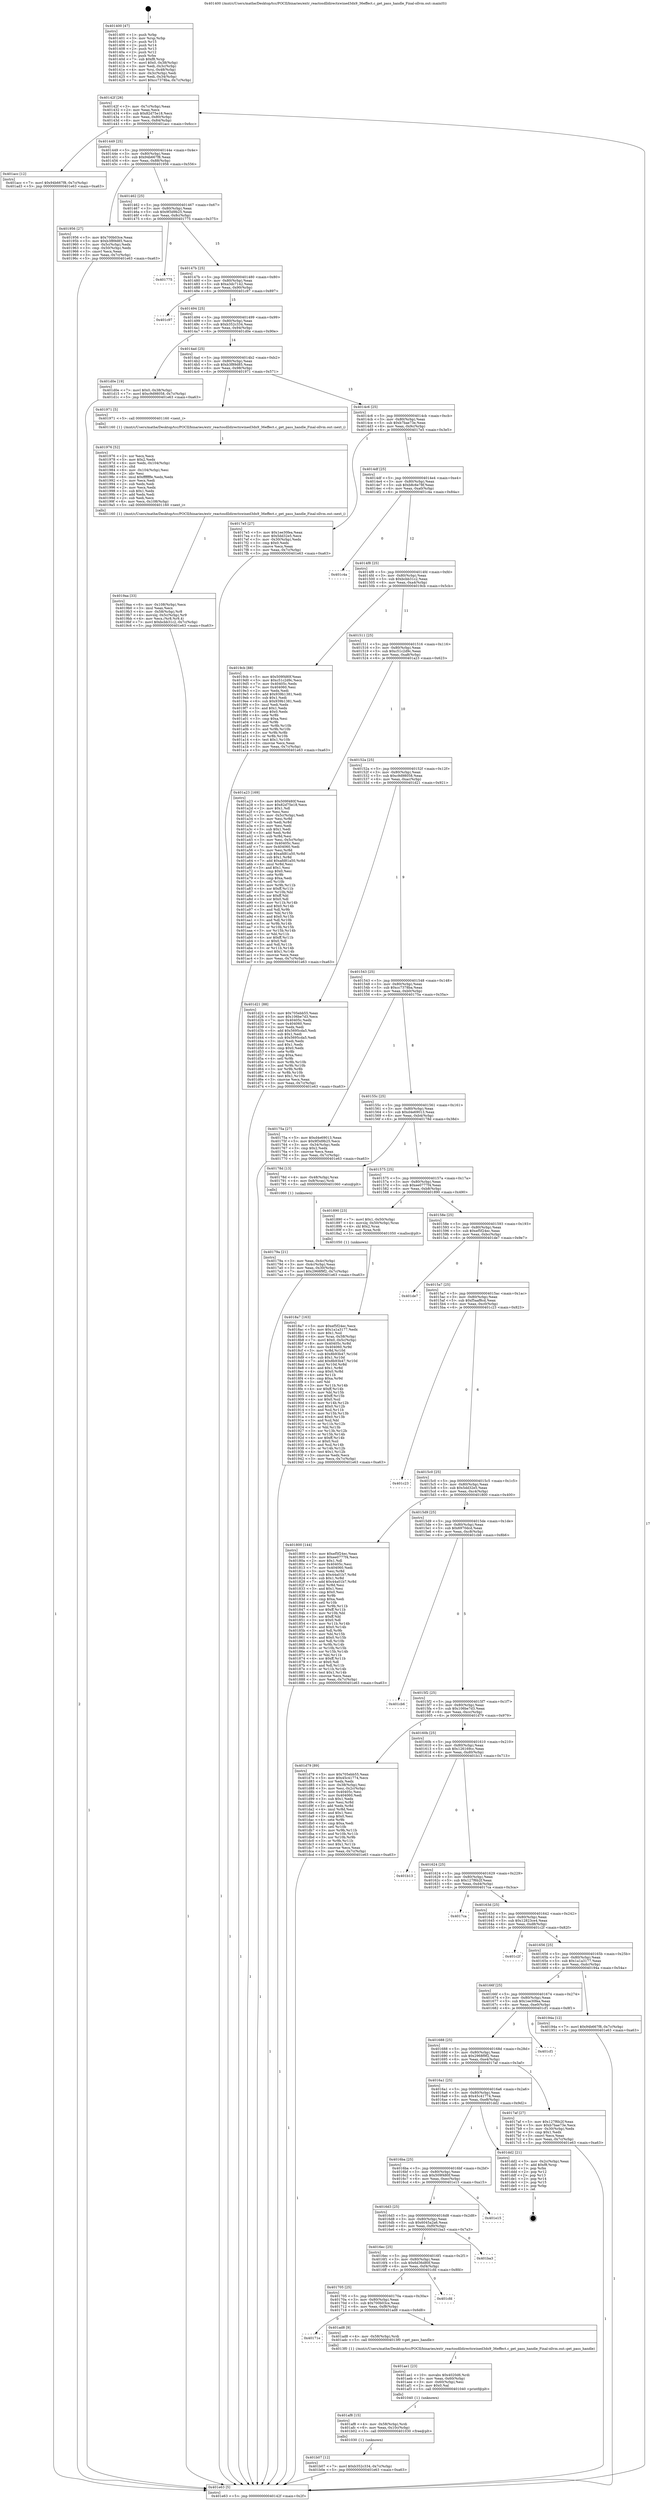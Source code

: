 digraph "0x401400" {
  label = "0x401400 (/mnt/c/Users/mathe/Desktop/tcc/POCII/binaries/extr_reactosdlldirectxwined3dx9_36effect.c_get_pass_handle_Final-ollvm.out::main(0))"
  labelloc = "t"
  node[shape=record]

  Entry [label="",width=0.3,height=0.3,shape=circle,fillcolor=black,style=filled]
  "0x40142f" [label="{
     0x40142f [26]\l
     | [instrs]\l
     &nbsp;&nbsp;0x40142f \<+3\>: mov -0x7c(%rbp),%eax\l
     &nbsp;&nbsp;0x401432 \<+2\>: mov %eax,%ecx\l
     &nbsp;&nbsp;0x401434 \<+6\>: sub $0x82d75e18,%ecx\l
     &nbsp;&nbsp;0x40143a \<+3\>: mov %eax,-0x80(%rbp)\l
     &nbsp;&nbsp;0x40143d \<+6\>: mov %ecx,-0x84(%rbp)\l
     &nbsp;&nbsp;0x401443 \<+6\>: je 0000000000401acc \<main+0x6cc\>\l
  }"]
  "0x401acc" [label="{
     0x401acc [12]\l
     | [instrs]\l
     &nbsp;&nbsp;0x401acc \<+7\>: movl $0x94b667f8,-0x7c(%rbp)\l
     &nbsp;&nbsp;0x401ad3 \<+5\>: jmp 0000000000401e63 \<main+0xa63\>\l
  }"]
  "0x401449" [label="{
     0x401449 [25]\l
     | [instrs]\l
     &nbsp;&nbsp;0x401449 \<+5\>: jmp 000000000040144e \<main+0x4e\>\l
     &nbsp;&nbsp;0x40144e \<+3\>: mov -0x80(%rbp),%eax\l
     &nbsp;&nbsp;0x401451 \<+5\>: sub $0x94b667f8,%eax\l
     &nbsp;&nbsp;0x401456 \<+6\>: mov %eax,-0x88(%rbp)\l
     &nbsp;&nbsp;0x40145c \<+6\>: je 0000000000401956 \<main+0x556\>\l
  }"]
  Exit [label="",width=0.3,height=0.3,shape=circle,fillcolor=black,style=filled,peripheries=2]
  "0x401956" [label="{
     0x401956 [27]\l
     | [instrs]\l
     &nbsp;&nbsp;0x401956 \<+5\>: mov $0x700b03ce,%eax\l
     &nbsp;&nbsp;0x40195b \<+5\>: mov $0xb3f89d85,%ecx\l
     &nbsp;&nbsp;0x401960 \<+3\>: mov -0x5c(%rbp),%edx\l
     &nbsp;&nbsp;0x401963 \<+3\>: cmp -0x50(%rbp),%edx\l
     &nbsp;&nbsp;0x401966 \<+3\>: cmovl %ecx,%eax\l
     &nbsp;&nbsp;0x401969 \<+3\>: mov %eax,-0x7c(%rbp)\l
     &nbsp;&nbsp;0x40196c \<+5\>: jmp 0000000000401e63 \<main+0xa63\>\l
  }"]
  "0x401462" [label="{
     0x401462 [25]\l
     | [instrs]\l
     &nbsp;&nbsp;0x401462 \<+5\>: jmp 0000000000401467 \<main+0x67\>\l
     &nbsp;&nbsp;0x401467 \<+3\>: mov -0x80(%rbp),%eax\l
     &nbsp;&nbsp;0x40146a \<+5\>: sub $0x9f3d9b25,%eax\l
     &nbsp;&nbsp;0x40146f \<+6\>: mov %eax,-0x8c(%rbp)\l
     &nbsp;&nbsp;0x401475 \<+6\>: je 0000000000401775 \<main+0x375\>\l
  }"]
  "0x401b07" [label="{
     0x401b07 [12]\l
     | [instrs]\l
     &nbsp;&nbsp;0x401b07 \<+7\>: movl $0xb352c334,-0x7c(%rbp)\l
     &nbsp;&nbsp;0x401b0e \<+5\>: jmp 0000000000401e63 \<main+0xa63\>\l
  }"]
  "0x401775" [label="{
     0x401775\l
  }", style=dashed]
  "0x40147b" [label="{
     0x40147b [25]\l
     | [instrs]\l
     &nbsp;&nbsp;0x40147b \<+5\>: jmp 0000000000401480 \<main+0x80\>\l
     &nbsp;&nbsp;0x401480 \<+3\>: mov -0x80(%rbp),%eax\l
     &nbsp;&nbsp;0x401483 \<+5\>: sub $0xa3dc7142,%eax\l
     &nbsp;&nbsp;0x401488 \<+6\>: mov %eax,-0x90(%rbp)\l
     &nbsp;&nbsp;0x40148e \<+6\>: je 0000000000401c97 \<main+0x897\>\l
  }"]
  "0x401af8" [label="{
     0x401af8 [15]\l
     | [instrs]\l
     &nbsp;&nbsp;0x401af8 \<+4\>: mov -0x58(%rbp),%rdi\l
     &nbsp;&nbsp;0x401afc \<+6\>: mov %eax,-0x10c(%rbp)\l
     &nbsp;&nbsp;0x401b02 \<+5\>: call 0000000000401030 \<free@plt\>\l
     | [calls]\l
     &nbsp;&nbsp;0x401030 \{1\} (unknown)\l
  }"]
  "0x401c97" [label="{
     0x401c97\l
  }", style=dashed]
  "0x401494" [label="{
     0x401494 [25]\l
     | [instrs]\l
     &nbsp;&nbsp;0x401494 \<+5\>: jmp 0000000000401499 \<main+0x99\>\l
     &nbsp;&nbsp;0x401499 \<+3\>: mov -0x80(%rbp),%eax\l
     &nbsp;&nbsp;0x40149c \<+5\>: sub $0xb352c334,%eax\l
     &nbsp;&nbsp;0x4014a1 \<+6\>: mov %eax,-0x94(%rbp)\l
     &nbsp;&nbsp;0x4014a7 \<+6\>: je 0000000000401d0e \<main+0x90e\>\l
  }"]
  "0x401ae1" [label="{
     0x401ae1 [23]\l
     | [instrs]\l
     &nbsp;&nbsp;0x401ae1 \<+10\>: movabs $0x4020d6,%rdi\l
     &nbsp;&nbsp;0x401aeb \<+3\>: mov %eax,-0x60(%rbp)\l
     &nbsp;&nbsp;0x401aee \<+3\>: mov -0x60(%rbp),%esi\l
     &nbsp;&nbsp;0x401af1 \<+2\>: mov $0x0,%al\l
     &nbsp;&nbsp;0x401af3 \<+5\>: call 0000000000401040 \<printf@plt\>\l
     | [calls]\l
     &nbsp;&nbsp;0x401040 \{1\} (unknown)\l
  }"]
  "0x401d0e" [label="{
     0x401d0e [19]\l
     | [instrs]\l
     &nbsp;&nbsp;0x401d0e \<+7\>: movl $0x0,-0x38(%rbp)\l
     &nbsp;&nbsp;0x401d15 \<+7\>: movl $0xc9d98058,-0x7c(%rbp)\l
     &nbsp;&nbsp;0x401d1c \<+5\>: jmp 0000000000401e63 \<main+0xa63\>\l
  }"]
  "0x4014ad" [label="{
     0x4014ad [25]\l
     | [instrs]\l
     &nbsp;&nbsp;0x4014ad \<+5\>: jmp 00000000004014b2 \<main+0xb2\>\l
     &nbsp;&nbsp;0x4014b2 \<+3\>: mov -0x80(%rbp),%eax\l
     &nbsp;&nbsp;0x4014b5 \<+5\>: sub $0xb3f89d85,%eax\l
     &nbsp;&nbsp;0x4014ba \<+6\>: mov %eax,-0x98(%rbp)\l
     &nbsp;&nbsp;0x4014c0 \<+6\>: je 0000000000401971 \<main+0x571\>\l
  }"]
  "0x40171e" [label="{
     0x40171e\l
  }", style=dashed]
  "0x401971" [label="{
     0x401971 [5]\l
     | [instrs]\l
     &nbsp;&nbsp;0x401971 \<+5\>: call 0000000000401160 \<next_i\>\l
     | [calls]\l
     &nbsp;&nbsp;0x401160 \{1\} (/mnt/c/Users/mathe/Desktop/tcc/POCII/binaries/extr_reactosdlldirectxwined3dx9_36effect.c_get_pass_handle_Final-ollvm.out::next_i)\l
  }"]
  "0x4014c6" [label="{
     0x4014c6 [25]\l
     | [instrs]\l
     &nbsp;&nbsp;0x4014c6 \<+5\>: jmp 00000000004014cb \<main+0xcb\>\l
     &nbsp;&nbsp;0x4014cb \<+3\>: mov -0x80(%rbp),%eax\l
     &nbsp;&nbsp;0x4014ce \<+5\>: sub $0xb7bae73e,%eax\l
     &nbsp;&nbsp;0x4014d3 \<+6\>: mov %eax,-0x9c(%rbp)\l
     &nbsp;&nbsp;0x4014d9 \<+6\>: je 00000000004017e5 \<main+0x3e5\>\l
  }"]
  "0x401ad8" [label="{
     0x401ad8 [9]\l
     | [instrs]\l
     &nbsp;&nbsp;0x401ad8 \<+4\>: mov -0x58(%rbp),%rdi\l
     &nbsp;&nbsp;0x401adc \<+5\>: call 00000000004013f0 \<get_pass_handle\>\l
     | [calls]\l
     &nbsp;&nbsp;0x4013f0 \{1\} (/mnt/c/Users/mathe/Desktop/tcc/POCII/binaries/extr_reactosdlldirectxwined3dx9_36effect.c_get_pass_handle_Final-ollvm.out::get_pass_handle)\l
  }"]
  "0x4017e5" [label="{
     0x4017e5 [27]\l
     | [instrs]\l
     &nbsp;&nbsp;0x4017e5 \<+5\>: mov $0x1ee30fea,%eax\l
     &nbsp;&nbsp;0x4017ea \<+5\>: mov $0x5dd32e5,%ecx\l
     &nbsp;&nbsp;0x4017ef \<+3\>: mov -0x30(%rbp),%edx\l
     &nbsp;&nbsp;0x4017f2 \<+3\>: cmp $0x0,%edx\l
     &nbsp;&nbsp;0x4017f5 \<+3\>: cmove %ecx,%eax\l
     &nbsp;&nbsp;0x4017f8 \<+3\>: mov %eax,-0x7c(%rbp)\l
     &nbsp;&nbsp;0x4017fb \<+5\>: jmp 0000000000401e63 \<main+0xa63\>\l
  }"]
  "0x4014df" [label="{
     0x4014df [25]\l
     | [instrs]\l
     &nbsp;&nbsp;0x4014df \<+5\>: jmp 00000000004014e4 \<main+0xe4\>\l
     &nbsp;&nbsp;0x4014e4 \<+3\>: mov -0x80(%rbp),%eax\l
     &nbsp;&nbsp;0x4014e7 \<+5\>: sub $0xb8c6e78f,%eax\l
     &nbsp;&nbsp;0x4014ec \<+6\>: mov %eax,-0xa0(%rbp)\l
     &nbsp;&nbsp;0x4014f2 \<+6\>: je 0000000000401c4a \<main+0x84a\>\l
  }"]
  "0x401705" [label="{
     0x401705 [25]\l
     | [instrs]\l
     &nbsp;&nbsp;0x401705 \<+5\>: jmp 000000000040170a \<main+0x30a\>\l
     &nbsp;&nbsp;0x40170a \<+3\>: mov -0x80(%rbp),%eax\l
     &nbsp;&nbsp;0x40170d \<+5\>: sub $0x700b03ce,%eax\l
     &nbsp;&nbsp;0x401712 \<+6\>: mov %eax,-0xf8(%rbp)\l
     &nbsp;&nbsp;0x401718 \<+6\>: je 0000000000401ad8 \<main+0x6d8\>\l
  }"]
  "0x401c4a" [label="{
     0x401c4a\l
  }", style=dashed]
  "0x4014f8" [label="{
     0x4014f8 [25]\l
     | [instrs]\l
     &nbsp;&nbsp;0x4014f8 \<+5\>: jmp 00000000004014fd \<main+0xfd\>\l
     &nbsp;&nbsp;0x4014fd \<+3\>: mov -0x80(%rbp),%eax\l
     &nbsp;&nbsp;0x401500 \<+5\>: sub $0xbcbb31c2,%eax\l
     &nbsp;&nbsp;0x401505 \<+6\>: mov %eax,-0xa4(%rbp)\l
     &nbsp;&nbsp;0x40150b \<+6\>: je 00000000004019cb \<main+0x5cb\>\l
  }"]
  "0x401cfd" [label="{
     0x401cfd\l
  }", style=dashed]
  "0x4019cb" [label="{
     0x4019cb [88]\l
     | [instrs]\l
     &nbsp;&nbsp;0x4019cb \<+5\>: mov $0x509f480f,%eax\l
     &nbsp;&nbsp;0x4019d0 \<+5\>: mov $0xc51c2d9c,%ecx\l
     &nbsp;&nbsp;0x4019d5 \<+7\>: mov 0x40405c,%edx\l
     &nbsp;&nbsp;0x4019dc \<+7\>: mov 0x404060,%esi\l
     &nbsp;&nbsp;0x4019e3 \<+2\>: mov %edx,%edi\l
     &nbsp;&nbsp;0x4019e5 \<+6\>: add $0x939b1381,%edi\l
     &nbsp;&nbsp;0x4019eb \<+3\>: sub $0x1,%edi\l
     &nbsp;&nbsp;0x4019ee \<+6\>: sub $0x939b1381,%edi\l
     &nbsp;&nbsp;0x4019f4 \<+3\>: imul %edi,%edx\l
     &nbsp;&nbsp;0x4019f7 \<+3\>: and $0x1,%edx\l
     &nbsp;&nbsp;0x4019fa \<+3\>: cmp $0x0,%edx\l
     &nbsp;&nbsp;0x4019fd \<+4\>: sete %r8b\l
     &nbsp;&nbsp;0x401a01 \<+3\>: cmp $0xa,%esi\l
     &nbsp;&nbsp;0x401a04 \<+4\>: setl %r9b\l
     &nbsp;&nbsp;0x401a08 \<+3\>: mov %r8b,%r10b\l
     &nbsp;&nbsp;0x401a0b \<+3\>: and %r9b,%r10b\l
     &nbsp;&nbsp;0x401a0e \<+3\>: xor %r9b,%r8b\l
     &nbsp;&nbsp;0x401a11 \<+3\>: or %r8b,%r10b\l
     &nbsp;&nbsp;0x401a14 \<+4\>: test $0x1,%r10b\l
     &nbsp;&nbsp;0x401a18 \<+3\>: cmovne %ecx,%eax\l
     &nbsp;&nbsp;0x401a1b \<+3\>: mov %eax,-0x7c(%rbp)\l
     &nbsp;&nbsp;0x401a1e \<+5\>: jmp 0000000000401e63 \<main+0xa63\>\l
  }"]
  "0x401511" [label="{
     0x401511 [25]\l
     | [instrs]\l
     &nbsp;&nbsp;0x401511 \<+5\>: jmp 0000000000401516 \<main+0x116\>\l
     &nbsp;&nbsp;0x401516 \<+3\>: mov -0x80(%rbp),%eax\l
     &nbsp;&nbsp;0x401519 \<+5\>: sub $0xc51c2d9c,%eax\l
     &nbsp;&nbsp;0x40151e \<+6\>: mov %eax,-0xa8(%rbp)\l
     &nbsp;&nbsp;0x401524 \<+6\>: je 0000000000401a23 \<main+0x623\>\l
  }"]
  "0x4016ec" [label="{
     0x4016ec [25]\l
     | [instrs]\l
     &nbsp;&nbsp;0x4016ec \<+5\>: jmp 00000000004016f1 \<main+0x2f1\>\l
     &nbsp;&nbsp;0x4016f1 \<+3\>: mov -0x80(%rbp),%eax\l
     &nbsp;&nbsp;0x4016f4 \<+5\>: sub $0x6d36d80f,%eax\l
     &nbsp;&nbsp;0x4016f9 \<+6\>: mov %eax,-0xf4(%rbp)\l
     &nbsp;&nbsp;0x4016ff \<+6\>: je 0000000000401cfd \<main+0x8fd\>\l
  }"]
  "0x401a23" [label="{
     0x401a23 [169]\l
     | [instrs]\l
     &nbsp;&nbsp;0x401a23 \<+5\>: mov $0x509f480f,%eax\l
     &nbsp;&nbsp;0x401a28 \<+5\>: mov $0x82d75e18,%ecx\l
     &nbsp;&nbsp;0x401a2d \<+2\>: mov $0x1,%dl\l
     &nbsp;&nbsp;0x401a2f \<+2\>: xor %esi,%esi\l
     &nbsp;&nbsp;0x401a31 \<+3\>: mov -0x5c(%rbp),%edi\l
     &nbsp;&nbsp;0x401a34 \<+3\>: mov %esi,%r8d\l
     &nbsp;&nbsp;0x401a37 \<+3\>: sub %edi,%r8d\l
     &nbsp;&nbsp;0x401a3a \<+2\>: mov %esi,%edi\l
     &nbsp;&nbsp;0x401a3c \<+3\>: sub $0x1,%edi\l
     &nbsp;&nbsp;0x401a3f \<+3\>: add %edi,%r8d\l
     &nbsp;&nbsp;0x401a42 \<+3\>: sub %r8d,%esi\l
     &nbsp;&nbsp;0x401a45 \<+3\>: mov %esi,-0x5c(%rbp)\l
     &nbsp;&nbsp;0x401a48 \<+7\>: mov 0x40405c,%esi\l
     &nbsp;&nbsp;0x401a4f \<+7\>: mov 0x404060,%edi\l
     &nbsp;&nbsp;0x401a56 \<+3\>: mov %esi,%r8d\l
     &nbsp;&nbsp;0x401a59 \<+7\>: sub $0xafd81a50,%r8d\l
     &nbsp;&nbsp;0x401a60 \<+4\>: sub $0x1,%r8d\l
     &nbsp;&nbsp;0x401a64 \<+7\>: add $0xafd81a50,%r8d\l
     &nbsp;&nbsp;0x401a6b \<+4\>: imul %r8d,%esi\l
     &nbsp;&nbsp;0x401a6f \<+3\>: and $0x1,%esi\l
     &nbsp;&nbsp;0x401a72 \<+3\>: cmp $0x0,%esi\l
     &nbsp;&nbsp;0x401a75 \<+4\>: sete %r9b\l
     &nbsp;&nbsp;0x401a79 \<+3\>: cmp $0xa,%edi\l
     &nbsp;&nbsp;0x401a7c \<+4\>: setl %r10b\l
     &nbsp;&nbsp;0x401a80 \<+3\>: mov %r9b,%r11b\l
     &nbsp;&nbsp;0x401a83 \<+4\>: xor $0xff,%r11b\l
     &nbsp;&nbsp;0x401a87 \<+3\>: mov %r10b,%bl\l
     &nbsp;&nbsp;0x401a8a \<+3\>: xor $0xff,%bl\l
     &nbsp;&nbsp;0x401a8d \<+3\>: xor $0x0,%dl\l
     &nbsp;&nbsp;0x401a90 \<+3\>: mov %r11b,%r14b\l
     &nbsp;&nbsp;0x401a93 \<+4\>: and $0x0,%r14b\l
     &nbsp;&nbsp;0x401a97 \<+3\>: and %dl,%r9b\l
     &nbsp;&nbsp;0x401a9a \<+3\>: mov %bl,%r15b\l
     &nbsp;&nbsp;0x401a9d \<+4\>: and $0x0,%r15b\l
     &nbsp;&nbsp;0x401aa1 \<+3\>: and %dl,%r10b\l
     &nbsp;&nbsp;0x401aa4 \<+3\>: or %r9b,%r14b\l
     &nbsp;&nbsp;0x401aa7 \<+3\>: or %r10b,%r15b\l
     &nbsp;&nbsp;0x401aaa \<+3\>: xor %r15b,%r14b\l
     &nbsp;&nbsp;0x401aad \<+3\>: or %bl,%r11b\l
     &nbsp;&nbsp;0x401ab0 \<+4\>: xor $0xff,%r11b\l
     &nbsp;&nbsp;0x401ab4 \<+3\>: or $0x0,%dl\l
     &nbsp;&nbsp;0x401ab7 \<+3\>: and %dl,%r11b\l
     &nbsp;&nbsp;0x401aba \<+3\>: or %r11b,%r14b\l
     &nbsp;&nbsp;0x401abd \<+4\>: test $0x1,%r14b\l
     &nbsp;&nbsp;0x401ac1 \<+3\>: cmovne %ecx,%eax\l
     &nbsp;&nbsp;0x401ac4 \<+3\>: mov %eax,-0x7c(%rbp)\l
     &nbsp;&nbsp;0x401ac7 \<+5\>: jmp 0000000000401e63 \<main+0xa63\>\l
  }"]
  "0x40152a" [label="{
     0x40152a [25]\l
     | [instrs]\l
     &nbsp;&nbsp;0x40152a \<+5\>: jmp 000000000040152f \<main+0x12f\>\l
     &nbsp;&nbsp;0x40152f \<+3\>: mov -0x80(%rbp),%eax\l
     &nbsp;&nbsp;0x401532 \<+5\>: sub $0xc9d98058,%eax\l
     &nbsp;&nbsp;0x401537 \<+6\>: mov %eax,-0xac(%rbp)\l
     &nbsp;&nbsp;0x40153d \<+6\>: je 0000000000401d21 \<main+0x921\>\l
  }"]
  "0x401ba3" [label="{
     0x401ba3\l
  }", style=dashed]
  "0x401d21" [label="{
     0x401d21 [88]\l
     | [instrs]\l
     &nbsp;&nbsp;0x401d21 \<+5\>: mov $0x705ebb55,%eax\l
     &nbsp;&nbsp;0x401d26 \<+5\>: mov $0x106be7d3,%ecx\l
     &nbsp;&nbsp;0x401d2b \<+7\>: mov 0x40405c,%edx\l
     &nbsp;&nbsp;0x401d32 \<+7\>: mov 0x404060,%esi\l
     &nbsp;&nbsp;0x401d39 \<+2\>: mov %edx,%edi\l
     &nbsp;&nbsp;0x401d3b \<+6\>: add $0x5695cda5,%edi\l
     &nbsp;&nbsp;0x401d41 \<+3\>: sub $0x1,%edi\l
     &nbsp;&nbsp;0x401d44 \<+6\>: sub $0x5695cda5,%edi\l
     &nbsp;&nbsp;0x401d4a \<+3\>: imul %edi,%edx\l
     &nbsp;&nbsp;0x401d4d \<+3\>: and $0x1,%edx\l
     &nbsp;&nbsp;0x401d50 \<+3\>: cmp $0x0,%edx\l
     &nbsp;&nbsp;0x401d53 \<+4\>: sete %r8b\l
     &nbsp;&nbsp;0x401d57 \<+3\>: cmp $0xa,%esi\l
     &nbsp;&nbsp;0x401d5a \<+4\>: setl %r9b\l
     &nbsp;&nbsp;0x401d5e \<+3\>: mov %r8b,%r10b\l
     &nbsp;&nbsp;0x401d61 \<+3\>: and %r9b,%r10b\l
     &nbsp;&nbsp;0x401d64 \<+3\>: xor %r9b,%r8b\l
     &nbsp;&nbsp;0x401d67 \<+3\>: or %r8b,%r10b\l
     &nbsp;&nbsp;0x401d6a \<+4\>: test $0x1,%r10b\l
     &nbsp;&nbsp;0x401d6e \<+3\>: cmovne %ecx,%eax\l
     &nbsp;&nbsp;0x401d71 \<+3\>: mov %eax,-0x7c(%rbp)\l
     &nbsp;&nbsp;0x401d74 \<+5\>: jmp 0000000000401e63 \<main+0xa63\>\l
  }"]
  "0x401543" [label="{
     0x401543 [25]\l
     | [instrs]\l
     &nbsp;&nbsp;0x401543 \<+5\>: jmp 0000000000401548 \<main+0x148\>\l
     &nbsp;&nbsp;0x401548 \<+3\>: mov -0x80(%rbp),%eax\l
     &nbsp;&nbsp;0x40154b \<+5\>: sub $0xcc7378ba,%eax\l
     &nbsp;&nbsp;0x401550 \<+6\>: mov %eax,-0xb0(%rbp)\l
     &nbsp;&nbsp;0x401556 \<+6\>: je 000000000040175a \<main+0x35a\>\l
  }"]
  "0x4016d3" [label="{
     0x4016d3 [25]\l
     | [instrs]\l
     &nbsp;&nbsp;0x4016d3 \<+5\>: jmp 00000000004016d8 \<main+0x2d8\>\l
     &nbsp;&nbsp;0x4016d8 \<+3\>: mov -0x80(%rbp),%eax\l
     &nbsp;&nbsp;0x4016db \<+5\>: sub $0x6045a2a6,%eax\l
     &nbsp;&nbsp;0x4016e0 \<+6\>: mov %eax,-0xf0(%rbp)\l
     &nbsp;&nbsp;0x4016e6 \<+6\>: je 0000000000401ba3 \<main+0x7a3\>\l
  }"]
  "0x40175a" [label="{
     0x40175a [27]\l
     | [instrs]\l
     &nbsp;&nbsp;0x40175a \<+5\>: mov $0xd4e69013,%eax\l
     &nbsp;&nbsp;0x40175f \<+5\>: mov $0x9f3d9b25,%ecx\l
     &nbsp;&nbsp;0x401764 \<+3\>: mov -0x34(%rbp),%edx\l
     &nbsp;&nbsp;0x401767 \<+3\>: cmp $0x2,%edx\l
     &nbsp;&nbsp;0x40176a \<+3\>: cmovne %ecx,%eax\l
     &nbsp;&nbsp;0x40176d \<+3\>: mov %eax,-0x7c(%rbp)\l
     &nbsp;&nbsp;0x401770 \<+5\>: jmp 0000000000401e63 \<main+0xa63\>\l
  }"]
  "0x40155c" [label="{
     0x40155c [25]\l
     | [instrs]\l
     &nbsp;&nbsp;0x40155c \<+5\>: jmp 0000000000401561 \<main+0x161\>\l
     &nbsp;&nbsp;0x401561 \<+3\>: mov -0x80(%rbp),%eax\l
     &nbsp;&nbsp;0x401564 \<+5\>: sub $0xd4e69013,%eax\l
     &nbsp;&nbsp;0x401569 \<+6\>: mov %eax,-0xb4(%rbp)\l
     &nbsp;&nbsp;0x40156f \<+6\>: je 000000000040178d \<main+0x38d\>\l
  }"]
  "0x401e63" [label="{
     0x401e63 [5]\l
     | [instrs]\l
     &nbsp;&nbsp;0x401e63 \<+5\>: jmp 000000000040142f \<main+0x2f\>\l
  }"]
  "0x401400" [label="{
     0x401400 [47]\l
     | [instrs]\l
     &nbsp;&nbsp;0x401400 \<+1\>: push %rbp\l
     &nbsp;&nbsp;0x401401 \<+3\>: mov %rsp,%rbp\l
     &nbsp;&nbsp;0x401404 \<+2\>: push %r15\l
     &nbsp;&nbsp;0x401406 \<+2\>: push %r14\l
     &nbsp;&nbsp;0x401408 \<+2\>: push %r13\l
     &nbsp;&nbsp;0x40140a \<+2\>: push %r12\l
     &nbsp;&nbsp;0x40140c \<+1\>: push %rbx\l
     &nbsp;&nbsp;0x40140d \<+7\>: sub $0xf8,%rsp\l
     &nbsp;&nbsp;0x401414 \<+7\>: movl $0x0,-0x38(%rbp)\l
     &nbsp;&nbsp;0x40141b \<+3\>: mov %edi,-0x3c(%rbp)\l
     &nbsp;&nbsp;0x40141e \<+4\>: mov %rsi,-0x48(%rbp)\l
     &nbsp;&nbsp;0x401422 \<+3\>: mov -0x3c(%rbp),%edi\l
     &nbsp;&nbsp;0x401425 \<+3\>: mov %edi,-0x34(%rbp)\l
     &nbsp;&nbsp;0x401428 \<+7\>: movl $0xcc7378ba,-0x7c(%rbp)\l
  }"]
  "0x401e15" [label="{
     0x401e15\l
  }", style=dashed]
  "0x40178d" [label="{
     0x40178d [13]\l
     | [instrs]\l
     &nbsp;&nbsp;0x40178d \<+4\>: mov -0x48(%rbp),%rax\l
     &nbsp;&nbsp;0x401791 \<+4\>: mov 0x8(%rax),%rdi\l
     &nbsp;&nbsp;0x401795 \<+5\>: call 0000000000401060 \<atoi@plt\>\l
     | [calls]\l
     &nbsp;&nbsp;0x401060 \{1\} (unknown)\l
  }"]
  "0x401575" [label="{
     0x401575 [25]\l
     | [instrs]\l
     &nbsp;&nbsp;0x401575 \<+5\>: jmp 000000000040157a \<main+0x17a\>\l
     &nbsp;&nbsp;0x40157a \<+3\>: mov -0x80(%rbp),%eax\l
     &nbsp;&nbsp;0x40157d \<+5\>: sub $0xee0777f4,%eax\l
     &nbsp;&nbsp;0x401582 \<+6\>: mov %eax,-0xb8(%rbp)\l
     &nbsp;&nbsp;0x401588 \<+6\>: je 0000000000401890 \<main+0x490\>\l
  }"]
  "0x40179a" [label="{
     0x40179a [21]\l
     | [instrs]\l
     &nbsp;&nbsp;0x40179a \<+3\>: mov %eax,-0x4c(%rbp)\l
     &nbsp;&nbsp;0x40179d \<+3\>: mov -0x4c(%rbp),%eax\l
     &nbsp;&nbsp;0x4017a0 \<+3\>: mov %eax,-0x30(%rbp)\l
     &nbsp;&nbsp;0x4017a3 \<+7\>: movl $0x2968f9f2,-0x7c(%rbp)\l
     &nbsp;&nbsp;0x4017aa \<+5\>: jmp 0000000000401e63 \<main+0xa63\>\l
  }"]
  "0x4016ba" [label="{
     0x4016ba [25]\l
     | [instrs]\l
     &nbsp;&nbsp;0x4016ba \<+5\>: jmp 00000000004016bf \<main+0x2bf\>\l
     &nbsp;&nbsp;0x4016bf \<+3\>: mov -0x80(%rbp),%eax\l
     &nbsp;&nbsp;0x4016c2 \<+5\>: sub $0x509f480f,%eax\l
     &nbsp;&nbsp;0x4016c7 \<+6\>: mov %eax,-0xec(%rbp)\l
     &nbsp;&nbsp;0x4016cd \<+6\>: je 0000000000401e15 \<main+0xa15\>\l
  }"]
  "0x401890" [label="{
     0x401890 [23]\l
     | [instrs]\l
     &nbsp;&nbsp;0x401890 \<+7\>: movl $0x1,-0x50(%rbp)\l
     &nbsp;&nbsp;0x401897 \<+4\>: movslq -0x50(%rbp),%rax\l
     &nbsp;&nbsp;0x40189b \<+4\>: shl $0x2,%rax\l
     &nbsp;&nbsp;0x40189f \<+3\>: mov %rax,%rdi\l
     &nbsp;&nbsp;0x4018a2 \<+5\>: call 0000000000401050 \<malloc@plt\>\l
     | [calls]\l
     &nbsp;&nbsp;0x401050 \{1\} (unknown)\l
  }"]
  "0x40158e" [label="{
     0x40158e [25]\l
     | [instrs]\l
     &nbsp;&nbsp;0x40158e \<+5\>: jmp 0000000000401593 \<main+0x193\>\l
     &nbsp;&nbsp;0x401593 \<+3\>: mov -0x80(%rbp),%eax\l
     &nbsp;&nbsp;0x401596 \<+5\>: sub $0xef5f24ec,%eax\l
     &nbsp;&nbsp;0x40159b \<+6\>: mov %eax,-0xbc(%rbp)\l
     &nbsp;&nbsp;0x4015a1 \<+6\>: je 0000000000401de7 \<main+0x9e7\>\l
  }"]
  "0x401dd2" [label="{
     0x401dd2 [21]\l
     | [instrs]\l
     &nbsp;&nbsp;0x401dd2 \<+3\>: mov -0x2c(%rbp),%eax\l
     &nbsp;&nbsp;0x401dd5 \<+7\>: add $0xf8,%rsp\l
     &nbsp;&nbsp;0x401ddc \<+1\>: pop %rbx\l
     &nbsp;&nbsp;0x401ddd \<+2\>: pop %r12\l
     &nbsp;&nbsp;0x401ddf \<+2\>: pop %r13\l
     &nbsp;&nbsp;0x401de1 \<+2\>: pop %r14\l
     &nbsp;&nbsp;0x401de3 \<+2\>: pop %r15\l
     &nbsp;&nbsp;0x401de5 \<+1\>: pop %rbp\l
     &nbsp;&nbsp;0x401de6 \<+1\>: ret\l
  }"]
  "0x401de7" [label="{
     0x401de7\l
  }", style=dashed]
  "0x4015a7" [label="{
     0x4015a7 [25]\l
     | [instrs]\l
     &nbsp;&nbsp;0x4015a7 \<+5\>: jmp 00000000004015ac \<main+0x1ac\>\l
     &nbsp;&nbsp;0x4015ac \<+3\>: mov -0x80(%rbp),%eax\l
     &nbsp;&nbsp;0x4015af \<+5\>: sub $0xf5aaf8cd,%eax\l
     &nbsp;&nbsp;0x4015b4 \<+6\>: mov %eax,-0xc0(%rbp)\l
     &nbsp;&nbsp;0x4015ba \<+6\>: je 0000000000401c23 \<main+0x823\>\l
  }"]
  "0x4019aa" [label="{
     0x4019aa [33]\l
     | [instrs]\l
     &nbsp;&nbsp;0x4019aa \<+6\>: mov -0x108(%rbp),%ecx\l
     &nbsp;&nbsp;0x4019b0 \<+3\>: imul %eax,%ecx\l
     &nbsp;&nbsp;0x4019b3 \<+4\>: mov -0x58(%rbp),%r8\l
     &nbsp;&nbsp;0x4019b7 \<+4\>: movslq -0x5c(%rbp),%r9\l
     &nbsp;&nbsp;0x4019bb \<+4\>: mov %ecx,(%r8,%r9,4)\l
     &nbsp;&nbsp;0x4019bf \<+7\>: movl $0xbcbb31c2,-0x7c(%rbp)\l
     &nbsp;&nbsp;0x4019c6 \<+5\>: jmp 0000000000401e63 \<main+0xa63\>\l
  }"]
  "0x401c23" [label="{
     0x401c23\l
  }", style=dashed]
  "0x4015c0" [label="{
     0x4015c0 [25]\l
     | [instrs]\l
     &nbsp;&nbsp;0x4015c0 \<+5\>: jmp 00000000004015c5 \<main+0x1c5\>\l
     &nbsp;&nbsp;0x4015c5 \<+3\>: mov -0x80(%rbp),%eax\l
     &nbsp;&nbsp;0x4015c8 \<+5\>: sub $0x5dd32e5,%eax\l
     &nbsp;&nbsp;0x4015cd \<+6\>: mov %eax,-0xc4(%rbp)\l
     &nbsp;&nbsp;0x4015d3 \<+6\>: je 0000000000401800 \<main+0x400\>\l
  }"]
  "0x401976" [label="{
     0x401976 [52]\l
     | [instrs]\l
     &nbsp;&nbsp;0x401976 \<+2\>: xor %ecx,%ecx\l
     &nbsp;&nbsp;0x401978 \<+5\>: mov $0x2,%edx\l
     &nbsp;&nbsp;0x40197d \<+6\>: mov %edx,-0x104(%rbp)\l
     &nbsp;&nbsp;0x401983 \<+1\>: cltd\l
     &nbsp;&nbsp;0x401984 \<+6\>: mov -0x104(%rbp),%esi\l
     &nbsp;&nbsp;0x40198a \<+2\>: idiv %esi\l
     &nbsp;&nbsp;0x40198c \<+6\>: imul $0xfffffffe,%edx,%edx\l
     &nbsp;&nbsp;0x401992 \<+2\>: mov %ecx,%edi\l
     &nbsp;&nbsp;0x401994 \<+2\>: sub %edx,%edi\l
     &nbsp;&nbsp;0x401996 \<+2\>: mov %ecx,%edx\l
     &nbsp;&nbsp;0x401998 \<+3\>: sub $0x1,%edx\l
     &nbsp;&nbsp;0x40199b \<+2\>: add %edx,%edi\l
     &nbsp;&nbsp;0x40199d \<+2\>: sub %edi,%ecx\l
     &nbsp;&nbsp;0x40199f \<+6\>: mov %ecx,-0x108(%rbp)\l
     &nbsp;&nbsp;0x4019a5 \<+5\>: call 0000000000401160 \<next_i\>\l
     | [calls]\l
     &nbsp;&nbsp;0x401160 \{1\} (/mnt/c/Users/mathe/Desktop/tcc/POCII/binaries/extr_reactosdlldirectxwined3dx9_36effect.c_get_pass_handle_Final-ollvm.out::next_i)\l
  }"]
  "0x401800" [label="{
     0x401800 [144]\l
     | [instrs]\l
     &nbsp;&nbsp;0x401800 \<+5\>: mov $0xef5f24ec,%eax\l
     &nbsp;&nbsp;0x401805 \<+5\>: mov $0xee0777f4,%ecx\l
     &nbsp;&nbsp;0x40180a \<+2\>: mov $0x1,%dl\l
     &nbsp;&nbsp;0x40180c \<+7\>: mov 0x40405c,%esi\l
     &nbsp;&nbsp;0x401813 \<+7\>: mov 0x404060,%edi\l
     &nbsp;&nbsp;0x40181a \<+3\>: mov %esi,%r8d\l
     &nbsp;&nbsp;0x40181d \<+7\>: sub $0x44a01b7,%r8d\l
     &nbsp;&nbsp;0x401824 \<+4\>: sub $0x1,%r8d\l
     &nbsp;&nbsp;0x401828 \<+7\>: add $0x44a01b7,%r8d\l
     &nbsp;&nbsp;0x40182f \<+4\>: imul %r8d,%esi\l
     &nbsp;&nbsp;0x401833 \<+3\>: and $0x1,%esi\l
     &nbsp;&nbsp;0x401836 \<+3\>: cmp $0x0,%esi\l
     &nbsp;&nbsp;0x401839 \<+4\>: sete %r9b\l
     &nbsp;&nbsp;0x40183d \<+3\>: cmp $0xa,%edi\l
     &nbsp;&nbsp;0x401840 \<+4\>: setl %r10b\l
     &nbsp;&nbsp;0x401844 \<+3\>: mov %r9b,%r11b\l
     &nbsp;&nbsp;0x401847 \<+4\>: xor $0xff,%r11b\l
     &nbsp;&nbsp;0x40184b \<+3\>: mov %r10b,%bl\l
     &nbsp;&nbsp;0x40184e \<+3\>: xor $0xff,%bl\l
     &nbsp;&nbsp;0x401851 \<+3\>: xor $0x0,%dl\l
     &nbsp;&nbsp;0x401854 \<+3\>: mov %r11b,%r14b\l
     &nbsp;&nbsp;0x401857 \<+4\>: and $0x0,%r14b\l
     &nbsp;&nbsp;0x40185b \<+3\>: and %dl,%r9b\l
     &nbsp;&nbsp;0x40185e \<+3\>: mov %bl,%r15b\l
     &nbsp;&nbsp;0x401861 \<+4\>: and $0x0,%r15b\l
     &nbsp;&nbsp;0x401865 \<+3\>: and %dl,%r10b\l
     &nbsp;&nbsp;0x401868 \<+3\>: or %r9b,%r14b\l
     &nbsp;&nbsp;0x40186b \<+3\>: or %r10b,%r15b\l
     &nbsp;&nbsp;0x40186e \<+3\>: xor %r15b,%r14b\l
     &nbsp;&nbsp;0x401871 \<+3\>: or %bl,%r11b\l
     &nbsp;&nbsp;0x401874 \<+4\>: xor $0xff,%r11b\l
     &nbsp;&nbsp;0x401878 \<+3\>: or $0x0,%dl\l
     &nbsp;&nbsp;0x40187b \<+3\>: and %dl,%r11b\l
     &nbsp;&nbsp;0x40187e \<+3\>: or %r11b,%r14b\l
     &nbsp;&nbsp;0x401881 \<+4\>: test $0x1,%r14b\l
     &nbsp;&nbsp;0x401885 \<+3\>: cmovne %ecx,%eax\l
     &nbsp;&nbsp;0x401888 \<+3\>: mov %eax,-0x7c(%rbp)\l
     &nbsp;&nbsp;0x40188b \<+5\>: jmp 0000000000401e63 \<main+0xa63\>\l
  }"]
  "0x4015d9" [label="{
     0x4015d9 [25]\l
     | [instrs]\l
     &nbsp;&nbsp;0x4015d9 \<+5\>: jmp 00000000004015de \<main+0x1de\>\l
     &nbsp;&nbsp;0x4015de \<+3\>: mov -0x80(%rbp),%eax\l
     &nbsp;&nbsp;0x4015e1 \<+5\>: sub $0x6970dcd,%eax\l
     &nbsp;&nbsp;0x4015e6 \<+6\>: mov %eax,-0xc8(%rbp)\l
     &nbsp;&nbsp;0x4015ec \<+6\>: je 0000000000401cb6 \<main+0x8b6\>\l
  }"]
  "0x4018a7" [label="{
     0x4018a7 [163]\l
     | [instrs]\l
     &nbsp;&nbsp;0x4018a7 \<+5\>: mov $0xef5f24ec,%ecx\l
     &nbsp;&nbsp;0x4018ac \<+5\>: mov $0x1a1a3177,%edx\l
     &nbsp;&nbsp;0x4018b1 \<+3\>: mov $0x1,%sil\l
     &nbsp;&nbsp;0x4018b4 \<+4\>: mov %rax,-0x58(%rbp)\l
     &nbsp;&nbsp;0x4018b8 \<+7\>: movl $0x0,-0x5c(%rbp)\l
     &nbsp;&nbsp;0x4018bf \<+8\>: mov 0x40405c,%r8d\l
     &nbsp;&nbsp;0x4018c7 \<+8\>: mov 0x404060,%r9d\l
     &nbsp;&nbsp;0x4018cf \<+3\>: mov %r8d,%r10d\l
     &nbsp;&nbsp;0x4018d2 \<+7\>: sub $0x8b93b47,%r10d\l
     &nbsp;&nbsp;0x4018d9 \<+4\>: sub $0x1,%r10d\l
     &nbsp;&nbsp;0x4018dd \<+7\>: add $0x8b93b47,%r10d\l
     &nbsp;&nbsp;0x4018e4 \<+4\>: imul %r10d,%r8d\l
     &nbsp;&nbsp;0x4018e8 \<+4\>: and $0x1,%r8d\l
     &nbsp;&nbsp;0x4018ec \<+4\>: cmp $0x0,%r8d\l
     &nbsp;&nbsp;0x4018f0 \<+4\>: sete %r11b\l
     &nbsp;&nbsp;0x4018f4 \<+4\>: cmp $0xa,%r9d\l
     &nbsp;&nbsp;0x4018f8 \<+3\>: setl %bl\l
     &nbsp;&nbsp;0x4018fb \<+3\>: mov %r11b,%r14b\l
     &nbsp;&nbsp;0x4018fe \<+4\>: xor $0xff,%r14b\l
     &nbsp;&nbsp;0x401902 \<+3\>: mov %bl,%r15b\l
     &nbsp;&nbsp;0x401905 \<+4\>: xor $0xff,%r15b\l
     &nbsp;&nbsp;0x401909 \<+4\>: xor $0x0,%sil\l
     &nbsp;&nbsp;0x40190d \<+3\>: mov %r14b,%r12b\l
     &nbsp;&nbsp;0x401910 \<+4\>: and $0x0,%r12b\l
     &nbsp;&nbsp;0x401914 \<+3\>: and %sil,%r11b\l
     &nbsp;&nbsp;0x401917 \<+3\>: mov %r15b,%r13b\l
     &nbsp;&nbsp;0x40191a \<+4\>: and $0x0,%r13b\l
     &nbsp;&nbsp;0x40191e \<+3\>: and %sil,%bl\l
     &nbsp;&nbsp;0x401921 \<+3\>: or %r11b,%r12b\l
     &nbsp;&nbsp;0x401924 \<+3\>: or %bl,%r13b\l
     &nbsp;&nbsp;0x401927 \<+3\>: xor %r13b,%r12b\l
     &nbsp;&nbsp;0x40192a \<+3\>: or %r15b,%r14b\l
     &nbsp;&nbsp;0x40192d \<+4\>: xor $0xff,%r14b\l
     &nbsp;&nbsp;0x401931 \<+4\>: or $0x0,%sil\l
     &nbsp;&nbsp;0x401935 \<+3\>: and %sil,%r14b\l
     &nbsp;&nbsp;0x401938 \<+3\>: or %r14b,%r12b\l
     &nbsp;&nbsp;0x40193b \<+4\>: test $0x1,%r12b\l
     &nbsp;&nbsp;0x40193f \<+3\>: cmovne %edx,%ecx\l
     &nbsp;&nbsp;0x401942 \<+3\>: mov %ecx,-0x7c(%rbp)\l
     &nbsp;&nbsp;0x401945 \<+5\>: jmp 0000000000401e63 \<main+0xa63\>\l
  }"]
  "0x401cb6" [label="{
     0x401cb6\l
  }", style=dashed]
  "0x4015f2" [label="{
     0x4015f2 [25]\l
     | [instrs]\l
     &nbsp;&nbsp;0x4015f2 \<+5\>: jmp 00000000004015f7 \<main+0x1f7\>\l
     &nbsp;&nbsp;0x4015f7 \<+3\>: mov -0x80(%rbp),%eax\l
     &nbsp;&nbsp;0x4015fa \<+5\>: sub $0x106be7d3,%eax\l
     &nbsp;&nbsp;0x4015ff \<+6\>: mov %eax,-0xcc(%rbp)\l
     &nbsp;&nbsp;0x401605 \<+6\>: je 0000000000401d79 \<main+0x979\>\l
  }"]
  "0x4016a1" [label="{
     0x4016a1 [25]\l
     | [instrs]\l
     &nbsp;&nbsp;0x4016a1 \<+5\>: jmp 00000000004016a6 \<main+0x2a6\>\l
     &nbsp;&nbsp;0x4016a6 \<+3\>: mov -0x80(%rbp),%eax\l
     &nbsp;&nbsp;0x4016a9 \<+5\>: sub $0x45c41774,%eax\l
     &nbsp;&nbsp;0x4016ae \<+6\>: mov %eax,-0xe8(%rbp)\l
     &nbsp;&nbsp;0x4016b4 \<+6\>: je 0000000000401dd2 \<main+0x9d2\>\l
  }"]
  "0x401d79" [label="{
     0x401d79 [89]\l
     | [instrs]\l
     &nbsp;&nbsp;0x401d79 \<+5\>: mov $0x705ebb55,%eax\l
     &nbsp;&nbsp;0x401d7e \<+5\>: mov $0x45c41774,%ecx\l
     &nbsp;&nbsp;0x401d83 \<+2\>: xor %edx,%edx\l
     &nbsp;&nbsp;0x401d85 \<+3\>: mov -0x38(%rbp),%esi\l
     &nbsp;&nbsp;0x401d88 \<+3\>: mov %esi,-0x2c(%rbp)\l
     &nbsp;&nbsp;0x401d8b \<+7\>: mov 0x40405c,%esi\l
     &nbsp;&nbsp;0x401d92 \<+7\>: mov 0x404060,%edi\l
     &nbsp;&nbsp;0x401d99 \<+3\>: sub $0x1,%edx\l
     &nbsp;&nbsp;0x401d9c \<+3\>: mov %esi,%r8d\l
     &nbsp;&nbsp;0x401d9f \<+3\>: add %edx,%r8d\l
     &nbsp;&nbsp;0x401da2 \<+4\>: imul %r8d,%esi\l
     &nbsp;&nbsp;0x401da6 \<+3\>: and $0x1,%esi\l
     &nbsp;&nbsp;0x401da9 \<+3\>: cmp $0x0,%esi\l
     &nbsp;&nbsp;0x401dac \<+4\>: sete %r9b\l
     &nbsp;&nbsp;0x401db0 \<+3\>: cmp $0xa,%edi\l
     &nbsp;&nbsp;0x401db3 \<+4\>: setl %r10b\l
     &nbsp;&nbsp;0x401db7 \<+3\>: mov %r9b,%r11b\l
     &nbsp;&nbsp;0x401dba \<+3\>: and %r10b,%r11b\l
     &nbsp;&nbsp;0x401dbd \<+3\>: xor %r10b,%r9b\l
     &nbsp;&nbsp;0x401dc0 \<+3\>: or %r9b,%r11b\l
     &nbsp;&nbsp;0x401dc3 \<+4\>: test $0x1,%r11b\l
     &nbsp;&nbsp;0x401dc7 \<+3\>: cmovne %ecx,%eax\l
     &nbsp;&nbsp;0x401dca \<+3\>: mov %eax,-0x7c(%rbp)\l
     &nbsp;&nbsp;0x401dcd \<+5\>: jmp 0000000000401e63 \<main+0xa63\>\l
  }"]
  "0x40160b" [label="{
     0x40160b [25]\l
     | [instrs]\l
     &nbsp;&nbsp;0x40160b \<+5\>: jmp 0000000000401610 \<main+0x210\>\l
     &nbsp;&nbsp;0x401610 \<+3\>: mov -0x80(%rbp),%eax\l
     &nbsp;&nbsp;0x401613 \<+5\>: sub $0x126169cc,%eax\l
     &nbsp;&nbsp;0x401618 \<+6\>: mov %eax,-0xd0(%rbp)\l
     &nbsp;&nbsp;0x40161e \<+6\>: je 0000000000401b13 \<main+0x713\>\l
  }"]
  "0x4017af" [label="{
     0x4017af [27]\l
     | [instrs]\l
     &nbsp;&nbsp;0x4017af \<+5\>: mov $0x127f6b2f,%eax\l
     &nbsp;&nbsp;0x4017b4 \<+5\>: mov $0xb7bae73e,%ecx\l
     &nbsp;&nbsp;0x4017b9 \<+3\>: mov -0x30(%rbp),%edx\l
     &nbsp;&nbsp;0x4017bc \<+3\>: cmp $0x1,%edx\l
     &nbsp;&nbsp;0x4017bf \<+3\>: cmovl %ecx,%eax\l
     &nbsp;&nbsp;0x4017c2 \<+3\>: mov %eax,-0x7c(%rbp)\l
     &nbsp;&nbsp;0x4017c5 \<+5\>: jmp 0000000000401e63 \<main+0xa63\>\l
  }"]
  "0x401b13" [label="{
     0x401b13\l
  }", style=dashed]
  "0x401624" [label="{
     0x401624 [25]\l
     | [instrs]\l
     &nbsp;&nbsp;0x401624 \<+5\>: jmp 0000000000401629 \<main+0x229\>\l
     &nbsp;&nbsp;0x401629 \<+3\>: mov -0x80(%rbp),%eax\l
     &nbsp;&nbsp;0x40162c \<+5\>: sub $0x127f6b2f,%eax\l
     &nbsp;&nbsp;0x401631 \<+6\>: mov %eax,-0xd4(%rbp)\l
     &nbsp;&nbsp;0x401637 \<+6\>: je 00000000004017ca \<main+0x3ca\>\l
  }"]
  "0x401688" [label="{
     0x401688 [25]\l
     | [instrs]\l
     &nbsp;&nbsp;0x401688 \<+5\>: jmp 000000000040168d \<main+0x28d\>\l
     &nbsp;&nbsp;0x40168d \<+3\>: mov -0x80(%rbp),%eax\l
     &nbsp;&nbsp;0x401690 \<+5\>: sub $0x2968f9f2,%eax\l
     &nbsp;&nbsp;0x401695 \<+6\>: mov %eax,-0xe4(%rbp)\l
     &nbsp;&nbsp;0x40169b \<+6\>: je 00000000004017af \<main+0x3af\>\l
  }"]
  "0x4017ca" [label="{
     0x4017ca\l
  }", style=dashed]
  "0x40163d" [label="{
     0x40163d [25]\l
     | [instrs]\l
     &nbsp;&nbsp;0x40163d \<+5\>: jmp 0000000000401642 \<main+0x242\>\l
     &nbsp;&nbsp;0x401642 \<+3\>: mov -0x80(%rbp),%eax\l
     &nbsp;&nbsp;0x401645 \<+5\>: sub $0x12823ce4,%eax\l
     &nbsp;&nbsp;0x40164a \<+6\>: mov %eax,-0xd8(%rbp)\l
     &nbsp;&nbsp;0x401650 \<+6\>: je 0000000000401c2f \<main+0x82f\>\l
  }"]
  "0x401cf1" [label="{
     0x401cf1\l
  }", style=dashed]
  "0x401c2f" [label="{
     0x401c2f\l
  }", style=dashed]
  "0x401656" [label="{
     0x401656 [25]\l
     | [instrs]\l
     &nbsp;&nbsp;0x401656 \<+5\>: jmp 000000000040165b \<main+0x25b\>\l
     &nbsp;&nbsp;0x40165b \<+3\>: mov -0x80(%rbp),%eax\l
     &nbsp;&nbsp;0x40165e \<+5\>: sub $0x1a1a3177,%eax\l
     &nbsp;&nbsp;0x401663 \<+6\>: mov %eax,-0xdc(%rbp)\l
     &nbsp;&nbsp;0x401669 \<+6\>: je 000000000040194a \<main+0x54a\>\l
  }"]
  "0x40166f" [label="{
     0x40166f [25]\l
     | [instrs]\l
     &nbsp;&nbsp;0x40166f \<+5\>: jmp 0000000000401674 \<main+0x274\>\l
     &nbsp;&nbsp;0x401674 \<+3\>: mov -0x80(%rbp),%eax\l
     &nbsp;&nbsp;0x401677 \<+5\>: sub $0x1ee30fea,%eax\l
     &nbsp;&nbsp;0x40167c \<+6\>: mov %eax,-0xe0(%rbp)\l
     &nbsp;&nbsp;0x401682 \<+6\>: je 0000000000401cf1 \<main+0x8f1\>\l
  }"]
  "0x40194a" [label="{
     0x40194a [12]\l
     | [instrs]\l
     &nbsp;&nbsp;0x40194a \<+7\>: movl $0x94b667f8,-0x7c(%rbp)\l
     &nbsp;&nbsp;0x401951 \<+5\>: jmp 0000000000401e63 \<main+0xa63\>\l
  }"]
  Entry -> "0x401400" [label=" 1"]
  "0x40142f" -> "0x401acc" [label=" 1"]
  "0x40142f" -> "0x401449" [label=" 17"]
  "0x401dd2" -> Exit [label=" 1"]
  "0x401449" -> "0x401956" [label=" 2"]
  "0x401449" -> "0x401462" [label=" 15"]
  "0x401d79" -> "0x401e63" [label=" 1"]
  "0x401462" -> "0x401775" [label=" 0"]
  "0x401462" -> "0x40147b" [label=" 15"]
  "0x401d21" -> "0x401e63" [label=" 1"]
  "0x40147b" -> "0x401c97" [label=" 0"]
  "0x40147b" -> "0x401494" [label=" 15"]
  "0x401d0e" -> "0x401e63" [label=" 1"]
  "0x401494" -> "0x401d0e" [label=" 1"]
  "0x401494" -> "0x4014ad" [label=" 14"]
  "0x401b07" -> "0x401e63" [label=" 1"]
  "0x4014ad" -> "0x401971" [label=" 1"]
  "0x4014ad" -> "0x4014c6" [label=" 13"]
  "0x401af8" -> "0x401b07" [label=" 1"]
  "0x4014c6" -> "0x4017e5" [label=" 1"]
  "0x4014c6" -> "0x4014df" [label=" 12"]
  "0x401ae1" -> "0x401af8" [label=" 1"]
  "0x4014df" -> "0x401c4a" [label=" 0"]
  "0x4014df" -> "0x4014f8" [label=" 12"]
  "0x401705" -> "0x40171e" [label=" 0"]
  "0x4014f8" -> "0x4019cb" [label=" 1"]
  "0x4014f8" -> "0x401511" [label=" 11"]
  "0x401705" -> "0x401ad8" [label=" 1"]
  "0x401511" -> "0x401a23" [label=" 1"]
  "0x401511" -> "0x40152a" [label=" 10"]
  "0x4016ec" -> "0x401705" [label=" 1"]
  "0x40152a" -> "0x401d21" [label=" 1"]
  "0x40152a" -> "0x401543" [label=" 9"]
  "0x4016ec" -> "0x401cfd" [label=" 0"]
  "0x401543" -> "0x40175a" [label=" 1"]
  "0x401543" -> "0x40155c" [label=" 8"]
  "0x40175a" -> "0x401e63" [label=" 1"]
  "0x401400" -> "0x40142f" [label=" 1"]
  "0x401e63" -> "0x40142f" [label=" 17"]
  "0x4016d3" -> "0x4016ec" [label=" 1"]
  "0x40155c" -> "0x40178d" [label=" 1"]
  "0x40155c" -> "0x401575" [label=" 7"]
  "0x40178d" -> "0x40179a" [label=" 1"]
  "0x40179a" -> "0x401e63" [label=" 1"]
  "0x4016d3" -> "0x401ba3" [label=" 0"]
  "0x401575" -> "0x401890" [label=" 1"]
  "0x401575" -> "0x40158e" [label=" 6"]
  "0x4016ba" -> "0x4016d3" [label=" 1"]
  "0x40158e" -> "0x401de7" [label=" 0"]
  "0x40158e" -> "0x4015a7" [label=" 6"]
  "0x4016ba" -> "0x401e15" [label=" 0"]
  "0x4015a7" -> "0x401c23" [label=" 0"]
  "0x4015a7" -> "0x4015c0" [label=" 6"]
  "0x4016a1" -> "0x4016ba" [label=" 1"]
  "0x4015c0" -> "0x401800" [label=" 1"]
  "0x4015c0" -> "0x4015d9" [label=" 5"]
  "0x4016a1" -> "0x401dd2" [label=" 1"]
  "0x4015d9" -> "0x401cb6" [label=" 0"]
  "0x4015d9" -> "0x4015f2" [label=" 5"]
  "0x401ad8" -> "0x401ae1" [label=" 1"]
  "0x4015f2" -> "0x401d79" [label=" 1"]
  "0x4015f2" -> "0x40160b" [label=" 4"]
  "0x401acc" -> "0x401e63" [label=" 1"]
  "0x40160b" -> "0x401b13" [label=" 0"]
  "0x40160b" -> "0x401624" [label=" 4"]
  "0x401a23" -> "0x401e63" [label=" 1"]
  "0x401624" -> "0x4017ca" [label=" 0"]
  "0x401624" -> "0x40163d" [label=" 4"]
  "0x4019aa" -> "0x401e63" [label=" 1"]
  "0x40163d" -> "0x401c2f" [label=" 0"]
  "0x40163d" -> "0x401656" [label=" 4"]
  "0x401976" -> "0x4019aa" [label=" 1"]
  "0x401656" -> "0x40194a" [label=" 1"]
  "0x401656" -> "0x40166f" [label=" 3"]
  "0x401971" -> "0x401976" [label=" 1"]
  "0x40166f" -> "0x401cf1" [label=" 0"]
  "0x40166f" -> "0x401688" [label=" 3"]
  "0x4019cb" -> "0x401e63" [label=" 1"]
  "0x401688" -> "0x4017af" [label=" 1"]
  "0x401688" -> "0x4016a1" [label=" 2"]
  "0x4017af" -> "0x401e63" [label=" 1"]
  "0x4017e5" -> "0x401e63" [label=" 1"]
  "0x401800" -> "0x401e63" [label=" 1"]
  "0x401890" -> "0x4018a7" [label=" 1"]
  "0x4018a7" -> "0x401e63" [label=" 1"]
  "0x40194a" -> "0x401e63" [label=" 1"]
  "0x401956" -> "0x401e63" [label=" 2"]
}
